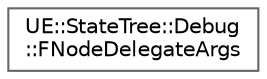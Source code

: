 digraph "Graphical Class Hierarchy"
{
 // INTERACTIVE_SVG=YES
 // LATEX_PDF_SIZE
  bgcolor="transparent";
  edge [fontname=Helvetica,fontsize=10,labelfontname=Helvetica,labelfontsize=10];
  node [fontname=Helvetica,fontsize=10,shape=box,height=0.2,width=0.4];
  rankdir="LR";
  Node0 [id="Node000000",label="UE::StateTree::Debug\l::FNodeDelegateArgs",height=0.2,width=0.4,color="grey40", fillcolor="white", style="filled",URL="$de/de6/structUE_1_1StateTree_1_1Debug_1_1FNodeDelegateArgs.html",tooltip=" "];
}
